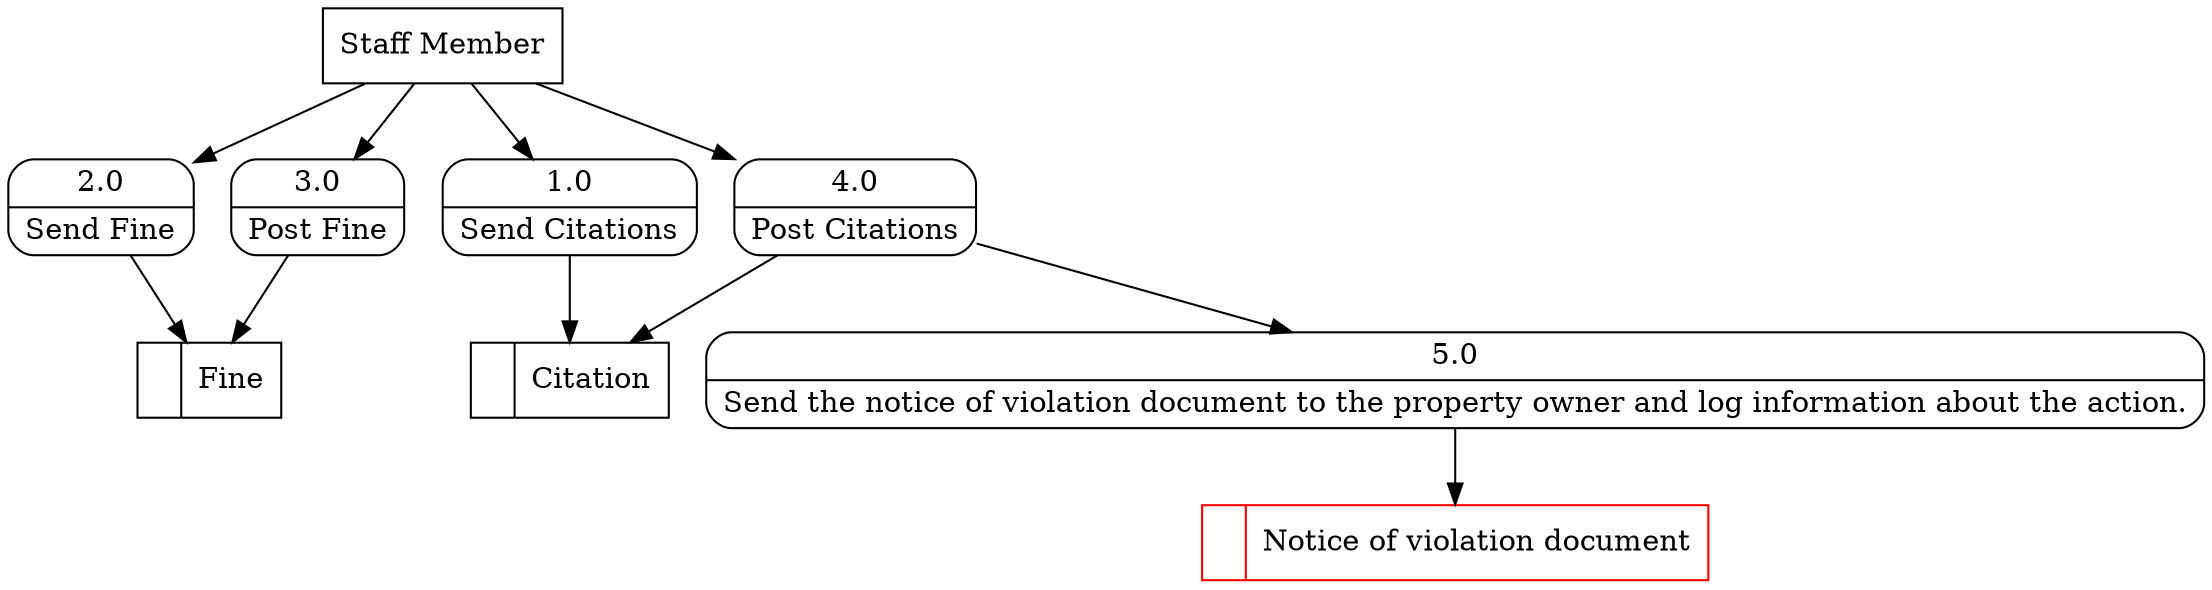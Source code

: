 digraph dfd2{ 
node[shape=record]
200 [label="<f0>  |<f1> Citation " ];
201 [label="<f0>  |<f1> Fine " ];
202 [label="Staff Member" shape=box];
203 [label="{<f0> 1.0|<f1> Send Citations }" shape=Mrecord];
204 [label="{<f0> 2.0|<f1> Send Fine }" shape=Mrecord];
205 [label="{<f0> 3.0|<f1> Post Fine }" shape=Mrecord];
206 [label="{<f0> 4.0|<f1> Post Citations }" shape=Mrecord];
5 [label="{<f0> 5.0|<f1> Send the notice of violation document to the property owner and log information about the action. }" shape=Mrecord];
206 -> 5
1001 [label="<f0>  |<f1> Notice of violation document " color=red];
5 -> 1001
202 -> 203
202 -> 204
202 -> 205
202 -> 206
203 -> 200
204 -> 201
205 -> 201
206 -> 200
}